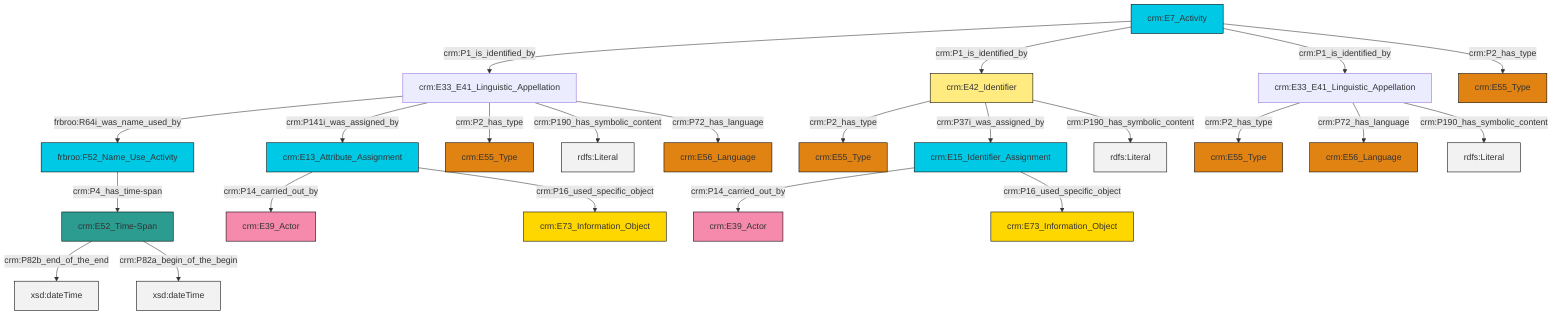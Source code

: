 graph TD
classDef Literal fill:#f2f2f2,stroke:#000000;
classDef CRM_Entity fill:#FFFFFF,stroke:#000000;
classDef Temporal_Entity fill:#00C9E6, stroke:#000000;
classDef Type fill:#E18312, stroke:#000000;
classDef Time-Span fill:#2C9C91, stroke:#000000;
classDef Appellation fill:#FFEB7F, stroke:#000000;
classDef Place fill:#008836, stroke:#000000;
classDef Persistent_Item fill:#B266B2, stroke:#000000;
classDef Conceptual_Object fill:#FFD700, stroke:#000000;
classDef Physical_Thing fill:#D2B48C, stroke:#000000;
classDef Actor fill:#f58aad, stroke:#000000;
classDef PC_Classes fill:#4ce600, stroke:#000000;
classDef Multi fill:#cccccc,stroke:#000000;

6["crm:E33_E41_Linguistic_Appellation"]:::Default -->|frbroo:R64i_was_name_used_by| 7["frbroo:F52_Name_Use_Activity"]:::Temporal_Entity
2["crm:E52_Time-Span"]:::Time-Span -->|crm:P82b_end_of_the_end| 8[xsd:dateTime]:::Literal
11["crm:E13_Attribute_Assignment"]:::Temporal_Entity -->|crm:P14_carried_out_by| 19["crm:E39_Actor"]:::Actor
20["crm:E15_Identifier_Assignment"]:::Temporal_Entity -->|crm:P14_carried_out_by| 0["crm:E39_Actor"]:::Actor
11["crm:E13_Attribute_Assignment"]:::Temporal_Entity -->|crm:P16_used_specific_object| 21["crm:E73_Information_Object"]:::Conceptual_Object
7["frbroo:F52_Name_Use_Activity"]:::Temporal_Entity -->|crm:P4_has_time-span| 2["crm:E52_Time-Span"]:::Time-Span
23["crm:E33_E41_Linguistic_Appellation"]:::Default -->|crm:P2_has_type| 4["crm:E55_Type"]:::Type
23["crm:E33_E41_Linguistic_Appellation"]:::Default -->|crm:P72_has_language| 24["crm:E56_Language"]:::Type
23["crm:E33_E41_Linguistic_Appellation"]:::Default -->|crm:P190_has_symbolic_content| 27[rdfs:Literal]:::Literal
2["crm:E52_Time-Span"]:::Time-Span -->|crm:P82a_begin_of_the_begin| 30[xsd:dateTime]:::Literal
9["crm:E7_Activity"]:::Temporal_Entity -->|crm:P1_is_identified_by| 6["crm:E33_E41_Linguistic_Appellation"]:::Default
31["crm:E42_Identifier"]:::Appellation -->|crm:P2_has_type| 15["crm:E55_Type"]:::Type
9["crm:E7_Activity"]:::Temporal_Entity -->|crm:P1_is_identified_by| 31["crm:E42_Identifier"]:::Appellation
31["crm:E42_Identifier"]:::Appellation -->|crm:P37i_was_assigned_by| 20["crm:E15_Identifier_Assignment"]:::Temporal_Entity
9["crm:E7_Activity"]:::Temporal_Entity -->|crm:P1_is_identified_by| 23["crm:E33_E41_Linguistic_Appellation"]:::Default
6["crm:E33_E41_Linguistic_Appellation"]:::Default -->|crm:P141i_was_assigned_by| 11["crm:E13_Attribute_Assignment"]:::Temporal_Entity
6["crm:E33_E41_Linguistic_Appellation"]:::Default -->|crm:P2_has_type| 13["crm:E55_Type"]:::Type
31["crm:E42_Identifier"]:::Appellation -->|crm:P190_has_symbolic_content| 37[rdfs:Literal]:::Literal
9["crm:E7_Activity"]:::Temporal_Entity -->|crm:P2_has_type| 33["crm:E55_Type"]:::Type
6["crm:E33_E41_Linguistic_Appellation"]:::Default -->|crm:P190_has_symbolic_content| 40[rdfs:Literal]:::Literal
20["crm:E15_Identifier_Assignment"]:::Temporal_Entity -->|crm:P16_used_specific_object| 17["crm:E73_Information_Object"]:::Conceptual_Object
6["crm:E33_E41_Linguistic_Appellation"]:::Default -->|crm:P72_has_language| 38["crm:E56_Language"]:::Type